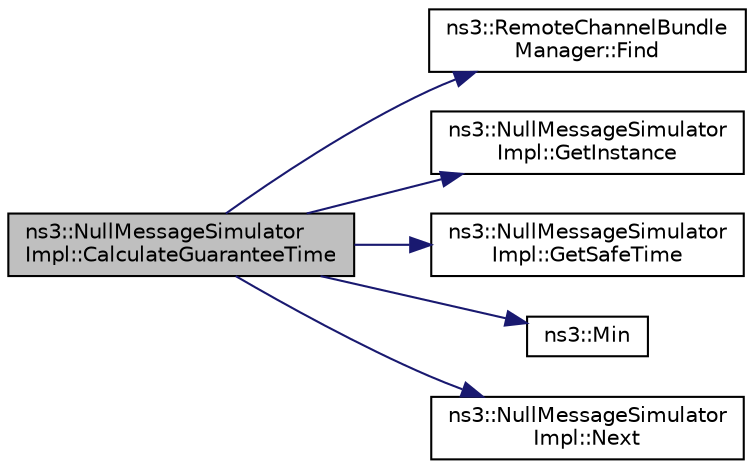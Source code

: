 digraph "ns3::NullMessageSimulatorImpl::CalculateGuaranteeTime"
{
 // LATEX_PDF_SIZE
  edge [fontname="Helvetica",fontsize="10",labelfontname="Helvetica",labelfontsize="10"];
  node [fontname="Helvetica",fontsize="10",shape=record];
  rankdir="LR";
  Node1 [label="ns3::NullMessageSimulator\lImpl::CalculateGuaranteeTime",height=0.2,width=0.4,color="black", fillcolor="grey75", style="filled", fontcolor="black",tooltip=" "];
  Node1 -> Node2 [color="midnightblue",fontsize="10",style="solid",fontname="Helvetica"];
  Node2 [label="ns3::RemoteChannelBundle\lManager::Find",height=0.2,width=0.4,color="black", fillcolor="white", style="filled",URL="$classns3_1_1_remote_channel_bundle_manager.html#a143cfdce189ed68cc0917255ef0b849f",tooltip="Get the bundle corresponding to a remote rank."];
  Node1 -> Node3 [color="midnightblue",fontsize="10",style="solid",fontname="Helvetica"];
  Node3 [label="ns3::NullMessageSimulator\lImpl::GetInstance",height=0.2,width=0.4,color="black", fillcolor="white", style="filled",URL="$classns3_1_1_null_message_simulator_impl.html#ab5e219b843d754b0e812181af6115a53",tooltip=" "];
  Node1 -> Node4 [color="midnightblue",fontsize="10",style="solid",fontname="Helvetica"];
  Node4 [label="ns3::NullMessageSimulator\lImpl::GetSafeTime",height=0.2,width=0.4,color="black", fillcolor="white", style="filled",URL="$classns3_1_1_null_message_simulator_impl.html#ac3ac75383c83e269b9258bdb9de097c0",tooltip="Get the current SafeTime; the maximum time that events can be processed based on information received..."];
  Node1 -> Node5 [color="midnightblue",fontsize="10",style="solid",fontname="Helvetica"];
  Node5 [label="ns3::Min",height=0.2,width=0.4,color="black", fillcolor="white", style="filled",URL="$group__highprec.html#gacb0b89d5f4363bf77747ff1212f27430",tooltip="Minimum."];
  Node1 -> Node6 [color="midnightblue",fontsize="10",style="solid",fontname="Helvetica"];
  Node6 [label="ns3::NullMessageSimulator\lImpl::Next",height=0.2,width=0.4,color="black", fillcolor="white", style="filled",URL="$classns3_1_1_null_message_simulator_impl.html#ab99e74bcca0c23a9be9723a1f33b2f6f",tooltip=" "];
}
